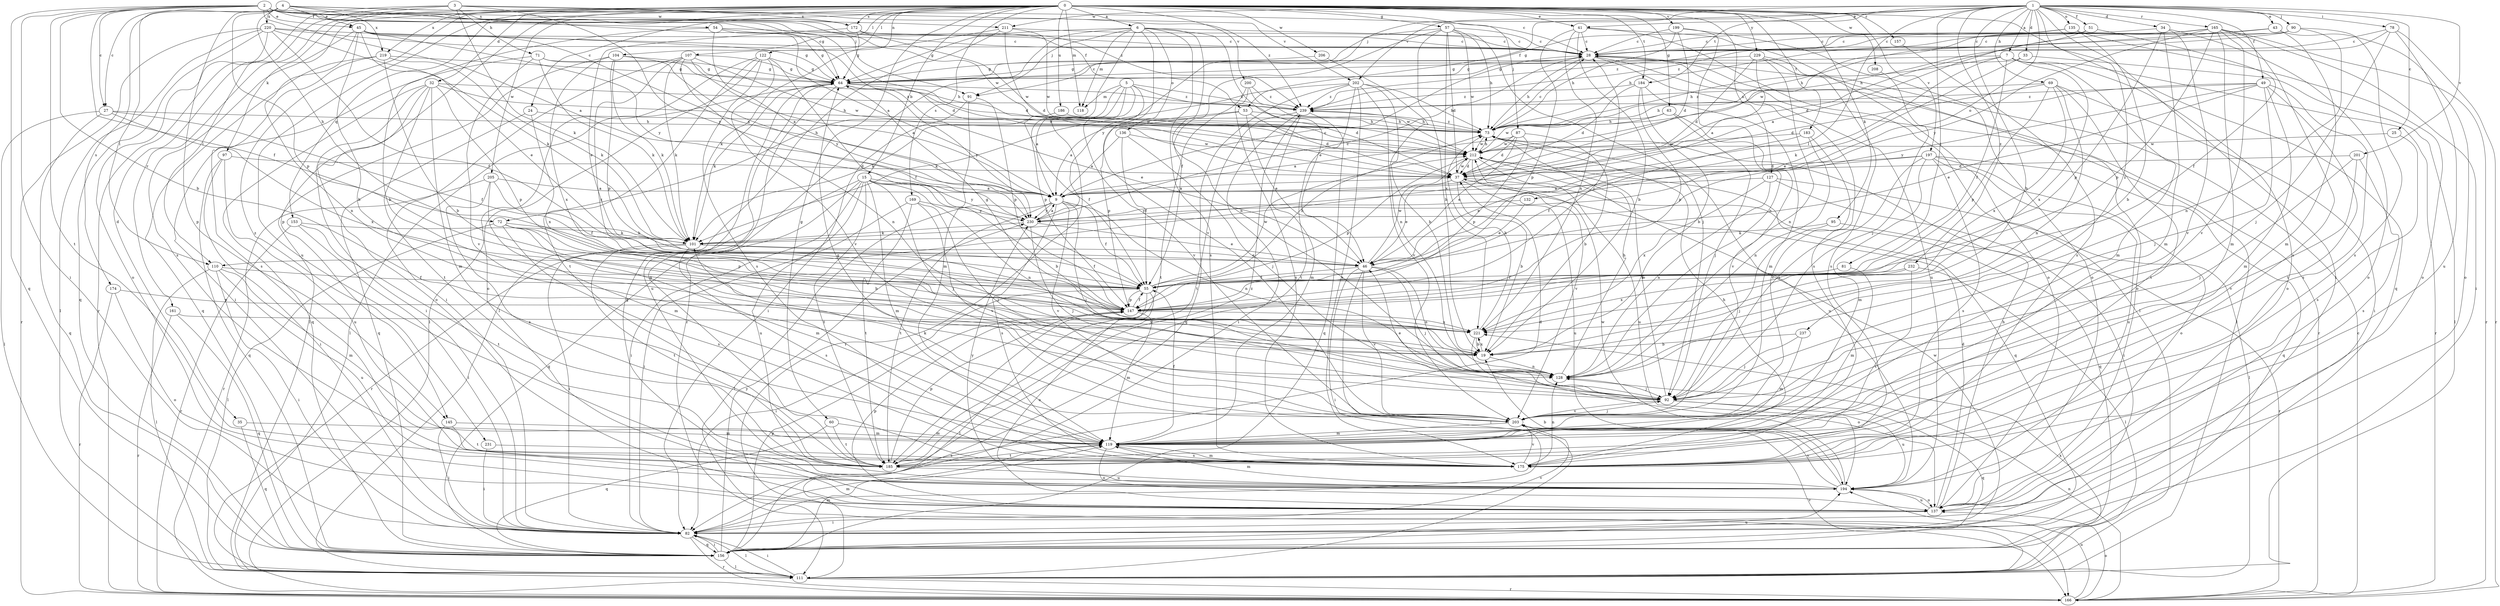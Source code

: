 strict digraph  {
0;
1;
2;
3;
4;
5;
6;
7;
9;
15;
19;
24;
25;
27;
28;
32;
33;
34;
35;
37;
41;
43;
45;
46;
49;
51;
53;
54;
55;
57;
60;
63;
64;
69;
71;
72;
73;
78;
81;
82;
87;
90;
91;
92;
95;
97;
101;
104;
107;
110;
111;
118;
119;
122;
127;
128;
132;
135;
136;
137;
145;
147;
153;
156;
157;
161;
165;
166;
169;
172;
174;
175;
183;
184;
185;
186;
194;
197;
199;
200;
201;
202;
203;
205;
206;
208;
211;
212;
219;
220;
221;
229;
230;
231;
232;
237;
239;
0 -> 6  [label=a];
0 -> 15  [label=b];
0 -> 24  [label=c];
0 -> 32  [label=d];
0 -> 41  [label=e];
0 -> 57  [label=g];
0 -> 60  [label=g];
0 -> 63  [label=g];
0 -> 87  [label=j];
0 -> 95  [label=k];
0 -> 97  [label=k];
0 -> 104  [label=l];
0 -> 107  [label=l];
0 -> 118  [label=m];
0 -> 122  [label=n];
0 -> 127  [label=n];
0 -> 145  [label=p];
0 -> 153  [label=q];
0 -> 156  [label=q];
0 -> 157  [label=r];
0 -> 161  [label=r];
0 -> 169  [label=s];
0 -> 172  [label=s];
0 -> 183  [label=t];
0 -> 184  [label=t];
0 -> 186  [label=u];
0 -> 194  [label=u];
0 -> 197  [label=v];
0 -> 199  [label=v];
0 -> 200  [label=v];
0 -> 205  [label=w];
0 -> 206  [label=w];
0 -> 208  [label=w];
0 -> 219  [label=x];
0 -> 229  [label=y];
0 -> 231  [label=z];
1 -> 7  [label=a];
1 -> 19  [label=b];
1 -> 25  [label=c];
1 -> 33  [label=d];
1 -> 34  [label=d];
1 -> 41  [label=e];
1 -> 43  [label=e];
1 -> 49  [label=f];
1 -> 51  [label=f];
1 -> 53  [label=f];
1 -> 69  [label=h];
1 -> 78  [label=i];
1 -> 81  [label=i];
1 -> 82  [label=i];
1 -> 90  [label=j];
1 -> 91  [label=j];
1 -> 110  [label=l];
1 -> 132  [label=o];
1 -> 135  [label=o];
1 -> 165  [label=r];
1 -> 184  [label=t];
1 -> 201  [label=v];
1 -> 202  [label=v];
1 -> 211  [label=w];
1 -> 232  [label=z];
1 -> 237  [label=z];
2 -> 9  [label=a];
2 -> 19  [label=b];
2 -> 27  [label=c];
2 -> 45  [label=e];
2 -> 53  [label=f];
2 -> 54  [label=f];
2 -> 55  [label=f];
2 -> 64  [label=g];
2 -> 82  [label=i];
2 -> 91  [label=j];
2 -> 110  [label=l];
2 -> 156  [label=q];
2 -> 172  [label=s];
2 -> 185  [label=t];
2 -> 211  [label=w];
2 -> 212  [label=w];
2 -> 239  [label=z];
3 -> 35  [label=d];
3 -> 71  [label=h];
3 -> 101  [label=k];
3 -> 110  [label=l];
3 -> 166  [label=r];
3 -> 172  [label=s];
3 -> 202  [label=v];
3 -> 230  [label=y];
4 -> 9  [label=a];
4 -> 27  [label=c];
4 -> 28  [label=c];
4 -> 45  [label=e];
4 -> 72  [label=h];
4 -> 145  [label=p];
4 -> 147  [label=p];
4 -> 174  [label=s];
4 -> 219  [label=x];
4 -> 220  [label=x];
4 -> 239  [label=z];
5 -> 9  [label=a];
5 -> 37  [label=d];
5 -> 101  [label=k];
5 -> 118  [label=m];
5 -> 147  [label=p];
5 -> 166  [label=r];
5 -> 203  [label=v];
5 -> 239  [label=z];
6 -> 28  [label=c];
6 -> 46  [label=e];
6 -> 64  [label=g];
6 -> 72  [label=h];
6 -> 91  [label=j];
6 -> 118  [label=m];
6 -> 128  [label=n];
6 -> 136  [label=o];
6 -> 166  [label=r];
6 -> 175  [label=s];
6 -> 203  [label=v];
7 -> 55  [label=f];
7 -> 64  [label=g];
7 -> 73  [label=h];
7 -> 101  [label=k];
7 -> 119  [label=m];
7 -> 137  [label=o];
7 -> 166  [label=r];
7 -> 221  [label=x];
9 -> 28  [label=c];
9 -> 55  [label=f];
9 -> 92  [label=j];
9 -> 111  [label=l];
9 -> 128  [label=n];
9 -> 175  [label=s];
9 -> 185  [label=t];
9 -> 203  [label=v];
9 -> 230  [label=y];
15 -> 9  [label=a];
15 -> 19  [label=b];
15 -> 82  [label=i];
15 -> 92  [label=j];
15 -> 119  [label=m];
15 -> 128  [label=n];
15 -> 156  [label=q];
15 -> 166  [label=r];
15 -> 185  [label=t];
15 -> 194  [label=u];
15 -> 230  [label=y];
19 -> 128  [label=n];
19 -> 221  [label=x];
24 -> 73  [label=h];
24 -> 156  [label=q];
24 -> 221  [label=x];
25 -> 175  [label=s];
25 -> 212  [label=w];
27 -> 55  [label=f];
27 -> 73  [label=h];
27 -> 111  [label=l];
27 -> 156  [label=q];
27 -> 221  [label=x];
28 -> 64  [label=g];
28 -> 73  [label=h];
28 -> 111  [label=l];
28 -> 166  [label=r];
28 -> 175  [label=s];
28 -> 194  [label=u];
32 -> 73  [label=h];
32 -> 82  [label=i];
32 -> 119  [label=m];
32 -> 137  [label=o];
32 -> 147  [label=p];
32 -> 156  [label=q];
32 -> 185  [label=t];
32 -> 239  [label=z];
33 -> 46  [label=e];
33 -> 64  [label=g];
33 -> 111  [label=l];
34 -> 28  [label=c];
34 -> 119  [label=m];
34 -> 137  [label=o];
34 -> 147  [label=p];
34 -> 203  [label=v];
35 -> 119  [label=m];
35 -> 156  [label=q];
37 -> 9  [label=a];
37 -> 19  [label=b];
37 -> 46  [label=e];
37 -> 156  [label=q];
37 -> 194  [label=u];
37 -> 212  [label=w];
41 -> 19  [label=b];
41 -> 28  [label=c];
41 -> 111  [label=l];
41 -> 137  [label=o];
41 -> 147  [label=p];
41 -> 221  [label=x];
43 -> 28  [label=c];
43 -> 73  [label=h];
43 -> 119  [label=m];
43 -> 137  [label=o];
45 -> 9  [label=a];
45 -> 19  [label=b];
45 -> 28  [label=c];
45 -> 46  [label=e];
45 -> 64  [label=g];
45 -> 128  [label=n];
45 -> 175  [label=s];
45 -> 230  [label=y];
46 -> 55  [label=f];
46 -> 82  [label=i];
46 -> 92  [label=j];
46 -> 111  [label=l];
46 -> 128  [label=n];
46 -> 203  [label=v];
46 -> 212  [label=w];
49 -> 46  [label=e];
49 -> 73  [label=h];
49 -> 92  [label=j];
49 -> 119  [label=m];
49 -> 175  [label=s];
49 -> 185  [label=t];
49 -> 230  [label=y];
49 -> 239  [label=z];
51 -> 9  [label=a];
51 -> 28  [label=c];
51 -> 55  [label=f];
51 -> 239  [label=z];
53 -> 9  [label=a];
53 -> 37  [label=d];
53 -> 46  [label=e];
53 -> 73  [label=h];
53 -> 147  [label=p];
54 -> 9  [label=a];
54 -> 19  [label=b];
54 -> 28  [label=c];
54 -> 37  [label=d];
54 -> 64  [label=g];
55 -> 73  [label=h];
55 -> 82  [label=i];
55 -> 111  [label=l];
55 -> 137  [label=o];
55 -> 147  [label=p];
55 -> 212  [label=w];
57 -> 19  [label=b];
57 -> 28  [label=c];
57 -> 37  [label=d];
57 -> 55  [label=f];
57 -> 73  [label=h];
57 -> 92  [label=j];
57 -> 212  [label=w];
57 -> 221  [label=x];
57 -> 230  [label=y];
60 -> 119  [label=m];
60 -> 156  [label=q];
60 -> 185  [label=t];
63 -> 73  [label=h];
63 -> 92  [label=j];
63 -> 203  [label=v];
63 -> 212  [label=w];
64 -> 28  [label=c];
64 -> 46  [label=e];
64 -> 101  [label=k];
64 -> 111  [label=l];
64 -> 194  [label=u];
64 -> 212  [label=w];
64 -> 230  [label=y];
64 -> 239  [label=z];
69 -> 37  [label=d];
69 -> 82  [label=i];
69 -> 128  [label=n];
69 -> 147  [label=p];
69 -> 185  [label=t];
69 -> 221  [label=x];
69 -> 239  [label=z];
71 -> 64  [label=g];
71 -> 73  [label=h];
71 -> 82  [label=i];
71 -> 101  [label=k];
71 -> 203  [label=v];
72 -> 19  [label=b];
72 -> 101  [label=k];
72 -> 111  [label=l];
72 -> 119  [label=m];
72 -> 147  [label=p];
72 -> 175  [label=s];
73 -> 28  [label=c];
73 -> 194  [label=u];
73 -> 212  [label=w];
73 -> 239  [label=z];
78 -> 28  [label=c];
78 -> 73  [label=h];
78 -> 92  [label=j];
78 -> 166  [label=r];
78 -> 194  [label=u];
81 -> 55  [label=f];
81 -> 119  [label=m];
82 -> 111  [label=l];
82 -> 119  [label=m];
82 -> 156  [label=q];
82 -> 166  [label=r];
82 -> 203  [label=v];
87 -> 9  [label=a];
87 -> 19  [label=b];
87 -> 37  [label=d];
87 -> 46  [label=e];
87 -> 147  [label=p];
87 -> 212  [label=w];
90 -> 28  [label=c];
90 -> 73  [label=h];
90 -> 128  [label=n];
90 -> 175  [label=s];
90 -> 239  [label=z];
91 -> 82  [label=i];
91 -> 119  [label=m];
91 -> 147  [label=p];
92 -> 46  [label=e];
92 -> 156  [label=q];
92 -> 194  [label=u];
92 -> 203  [label=v];
92 -> 212  [label=w];
95 -> 92  [label=j];
95 -> 101  [label=k];
95 -> 166  [label=r];
97 -> 37  [label=d];
97 -> 82  [label=i];
97 -> 156  [label=q];
97 -> 194  [label=u];
101 -> 46  [label=e];
101 -> 55  [label=f];
101 -> 82  [label=i];
101 -> 175  [label=s];
101 -> 185  [label=t];
104 -> 64  [label=g];
104 -> 101  [label=k];
104 -> 111  [label=l];
104 -> 147  [label=p];
104 -> 221  [label=x];
104 -> 230  [label=y];
107 -> 9  [label=a];
107 -> 64  [label=g];
107 -> 82  [label=i];
107 -> 101  [label=k];
107 -> 128  [label=n];
107 -> 212  [label=w];
107 -> 221  [label=x];
110 -> 55  [label=f];
110 -> 82  [label=i];
110 -> 111  [label=l];
110 -> 119  [label=m];
110 -> 194  [label=u];
111 -> 82  [label=i];
111 -> 166  [label=r];
111 -> 203  [label=v];
111 -> 221  [label=x];
119 -> 55  [label=f];
119 -> 137  [label=o];
119 -> 175  [label=s];
119 -> 185  [label=t];
122 -> 55  [label=f];
122 -> 64  [label=g];
122 -> 111  [label=l];
122 -> 137  [label=o];
122 -> 175  [label=s];
122 -> 185  [label=t];
122 -> 203  [label=v];
127 -> 9  [label=a];
127 -> 82  [label=i];
127 -> 111  [label=l];
127 -> 128  [label=n];
127 -> 221  [label=x];
128 -> 73  [label=h];
128 -> 92  [label=j];
132 -> 46  [label=e];
132 -> 230  [label=y];
135 -> 19  [label=b];
135 -> 28  [label=c];
135 -> 64  [label=g];
135 -> 137  [label=o];
136 -> 9  [label=a];
136 -> 55  [label=f];
136 -> 92  [label=j];
136 -> 212  [label=w];
137 -> 37  [label=d];
137 -> 64  [label=g];
137 -> 73  [label=h];
137 -> 82  [label=i];
137 -> 147  [label=p];
137 -> 194  [label=u];
145 -> 82  [label=i];
145 -> 119  [label=m];
145 -> 185  [label=t];
147 -> 28  [label=c];
147 -> 55  [label=f];
147 -> 64  [label=g];
147 -> 119  [label=m];
147 -> 221  [label=x];
153 -> 82  [label=i];
153 -> 101  [label=k];
153 -> 166  [label=r];
153 -> 185  [label=t];
156 -> 82  [label=i];
156 -> 111  [label=l];
156 -> 119  [label=m];
156 -> 147  [label=p];
156 -> 194  [label=u];
156 -> 212  [label=w];
156 -> 230  [label=y];
157 -> 175  [label=s];
161 -> 156  [label=q];
161 -> 166  [label=r];
161 -> 221  [label=x];
165 -> 28  [label=c];
165 -> 37  [label=d];
165 -> 82  [label=i];
165 -> 119  [label=m];
165 -> 147  [label=p];
165 -> 166  [label=r];
165 -> 175  [label=s];
165 -> 203  [label=v];
165 -> 212  [label=w];
165 -> 230  [label=y];
166 -> 28  [label=c];
166 -> 128  [label=n];
166 -> 137  [label=o];
166 -> 194  [label=u];
169 -> 82  [label=i];
169 -> 92  [label=j];
169 -> 185  [label=t];
169 -> 203  [label=v];
169 -> 230  [label=y];
172 -> 28  [label=c];
172 -> 46  [label=e];
172 -> 64  [label=g];
172 -> 212  [label=w];
174 -> 137  [label=o];
174 -> 147  [label=p];
174 -> 166  [label=r];
175 -> 73  [label=h];
175 -> 119  [label=m];
175 -> 128  [label=n];
175 -> 203  [label=v];
183 -> 55  [label=f];
183 -> 128  [label=n];
183 -> 203  [label=v];
183 -> 212  [label=w];
184 -> 19  [label=b];
184 -> 37  [label=d];
184 -> 119  [label=m];
184 -> 147  [label=p];
184 -> 239  [label=z];
185 -> 37  [label=d];
185 -> 64  [label=g];
185 -> 147  [label=p];
185 -> 194  [label=u];
185 -> 239  [label=z];
186 -> 55  [label=f];
186 -> 73  [label=h];
194 -> 19  [label=b];
194 -> 119  [label=m];
194 -> 137  [label=o];
194 -> 203  [label=v];
194 -> 212  [label=w];
194 -> 230  [label=y];
197 -> 37  [label=d];
197 -> 46  [label=e];
197 -> 92  [label=j];
197 -> 119  [label=m];
197 -> 137  [label=o];
197 -> 156  [label=q];
197 -> 175  [label=s];
197 -> 194  [label=u];
199 -> 28  [label=c];
199 -> 37  [label=d];
199 -> 73  [label=h];
199 -> 128  [label=n];
199 -> 137  [label=o];
200 -> 175  [label=s];
200 -> 185  [label=t];
200 -> 212  [label=w];
200 -> 239  [label=z];
201 -> 37  [label=d];
201 -> 92  [label=j];
201 -> 175  [label=s];
201 -> 203  [label=v];
202 -> 19  [label=b];
202 -> 73  [label=h];
202 -> 101  [label=k];
202 -> 156  [label=q];
202 -> 175  [label=s];
202 -> 185  [label=t];
202 -> 203  [label=v];
202 -> 239  [label=z];
203 -> 64  [label=g];
203 -> 92  [label=j];
203 -> 101  [label=k];
203 -> 119  [label=m];
205 -> 9  [label=a];
205 -> 55  [label=f];
205 -> 119  [label=m];
205 -> 166  [label=r];
205 -> 175  [label=s];
206 -> 64  [label=g];
206 -> 128  [label=n];
208 -> 92  [label=j];
211 -> 28  [label=c];
211 -> 37  [label=d];
211 -> 101  [label=k];
211 -> 111  [label=l];
211 -> 212  [label=w];
212 -> 37  [label=d];
212 -> 73  [label=h];
212 -> 147  [label=p];
212 -> 156  [label=q];
212 -> 194  [label=u];
212 -> 203  [label=v];
219 -> 19  [label=b];
219 -> 64  [label=g];
219 -> 101  [label=k];
219 -> 156  [label=q];
219 -> 175  [label=s];
220 -> 28  [label=c];
220 -> 37  [label=d];
220 -> 55  [label=f];
220 -> 101  [label=k];
220 -> 111  [label=l];
220 -> 137  [label=o];
220 -> 156  [label=q];
220 -> 166  [label=r];
221 -> 19  [label=b];
221 -> 73  [label=h];
221 -> 137  [label=o];
229 -> 9  [label=a];
229 -> 37  [label=d];
229 -> 64  [label=g];
229 -> 128  [label=n];
229 -> 137  [label=o];
229 -> 175  [label=s];
230 -> 9  [label=a];
230 -> 28  [label=c];
230 -> 46  [label=e];
230 -> 92  [label=j];
230 -> 101  [label=k];
231 -> 82  [label=i];
231 -> 175  [label=s];
232 -> 55  [label=f];
232 -> 111  [label=l];
232 -> 185  [label=t];
232 -> 221  [label=x];
237 -> 19  [label=b];
237 -> 92  [label=j];
237 -> 119  [label=m];
239 -> 73  [label=h];
239 -> 82  [label=i];
239 -> 119  [label=m];
239 -> 156  [label=q];
239 -> 185  [label=t];
}
